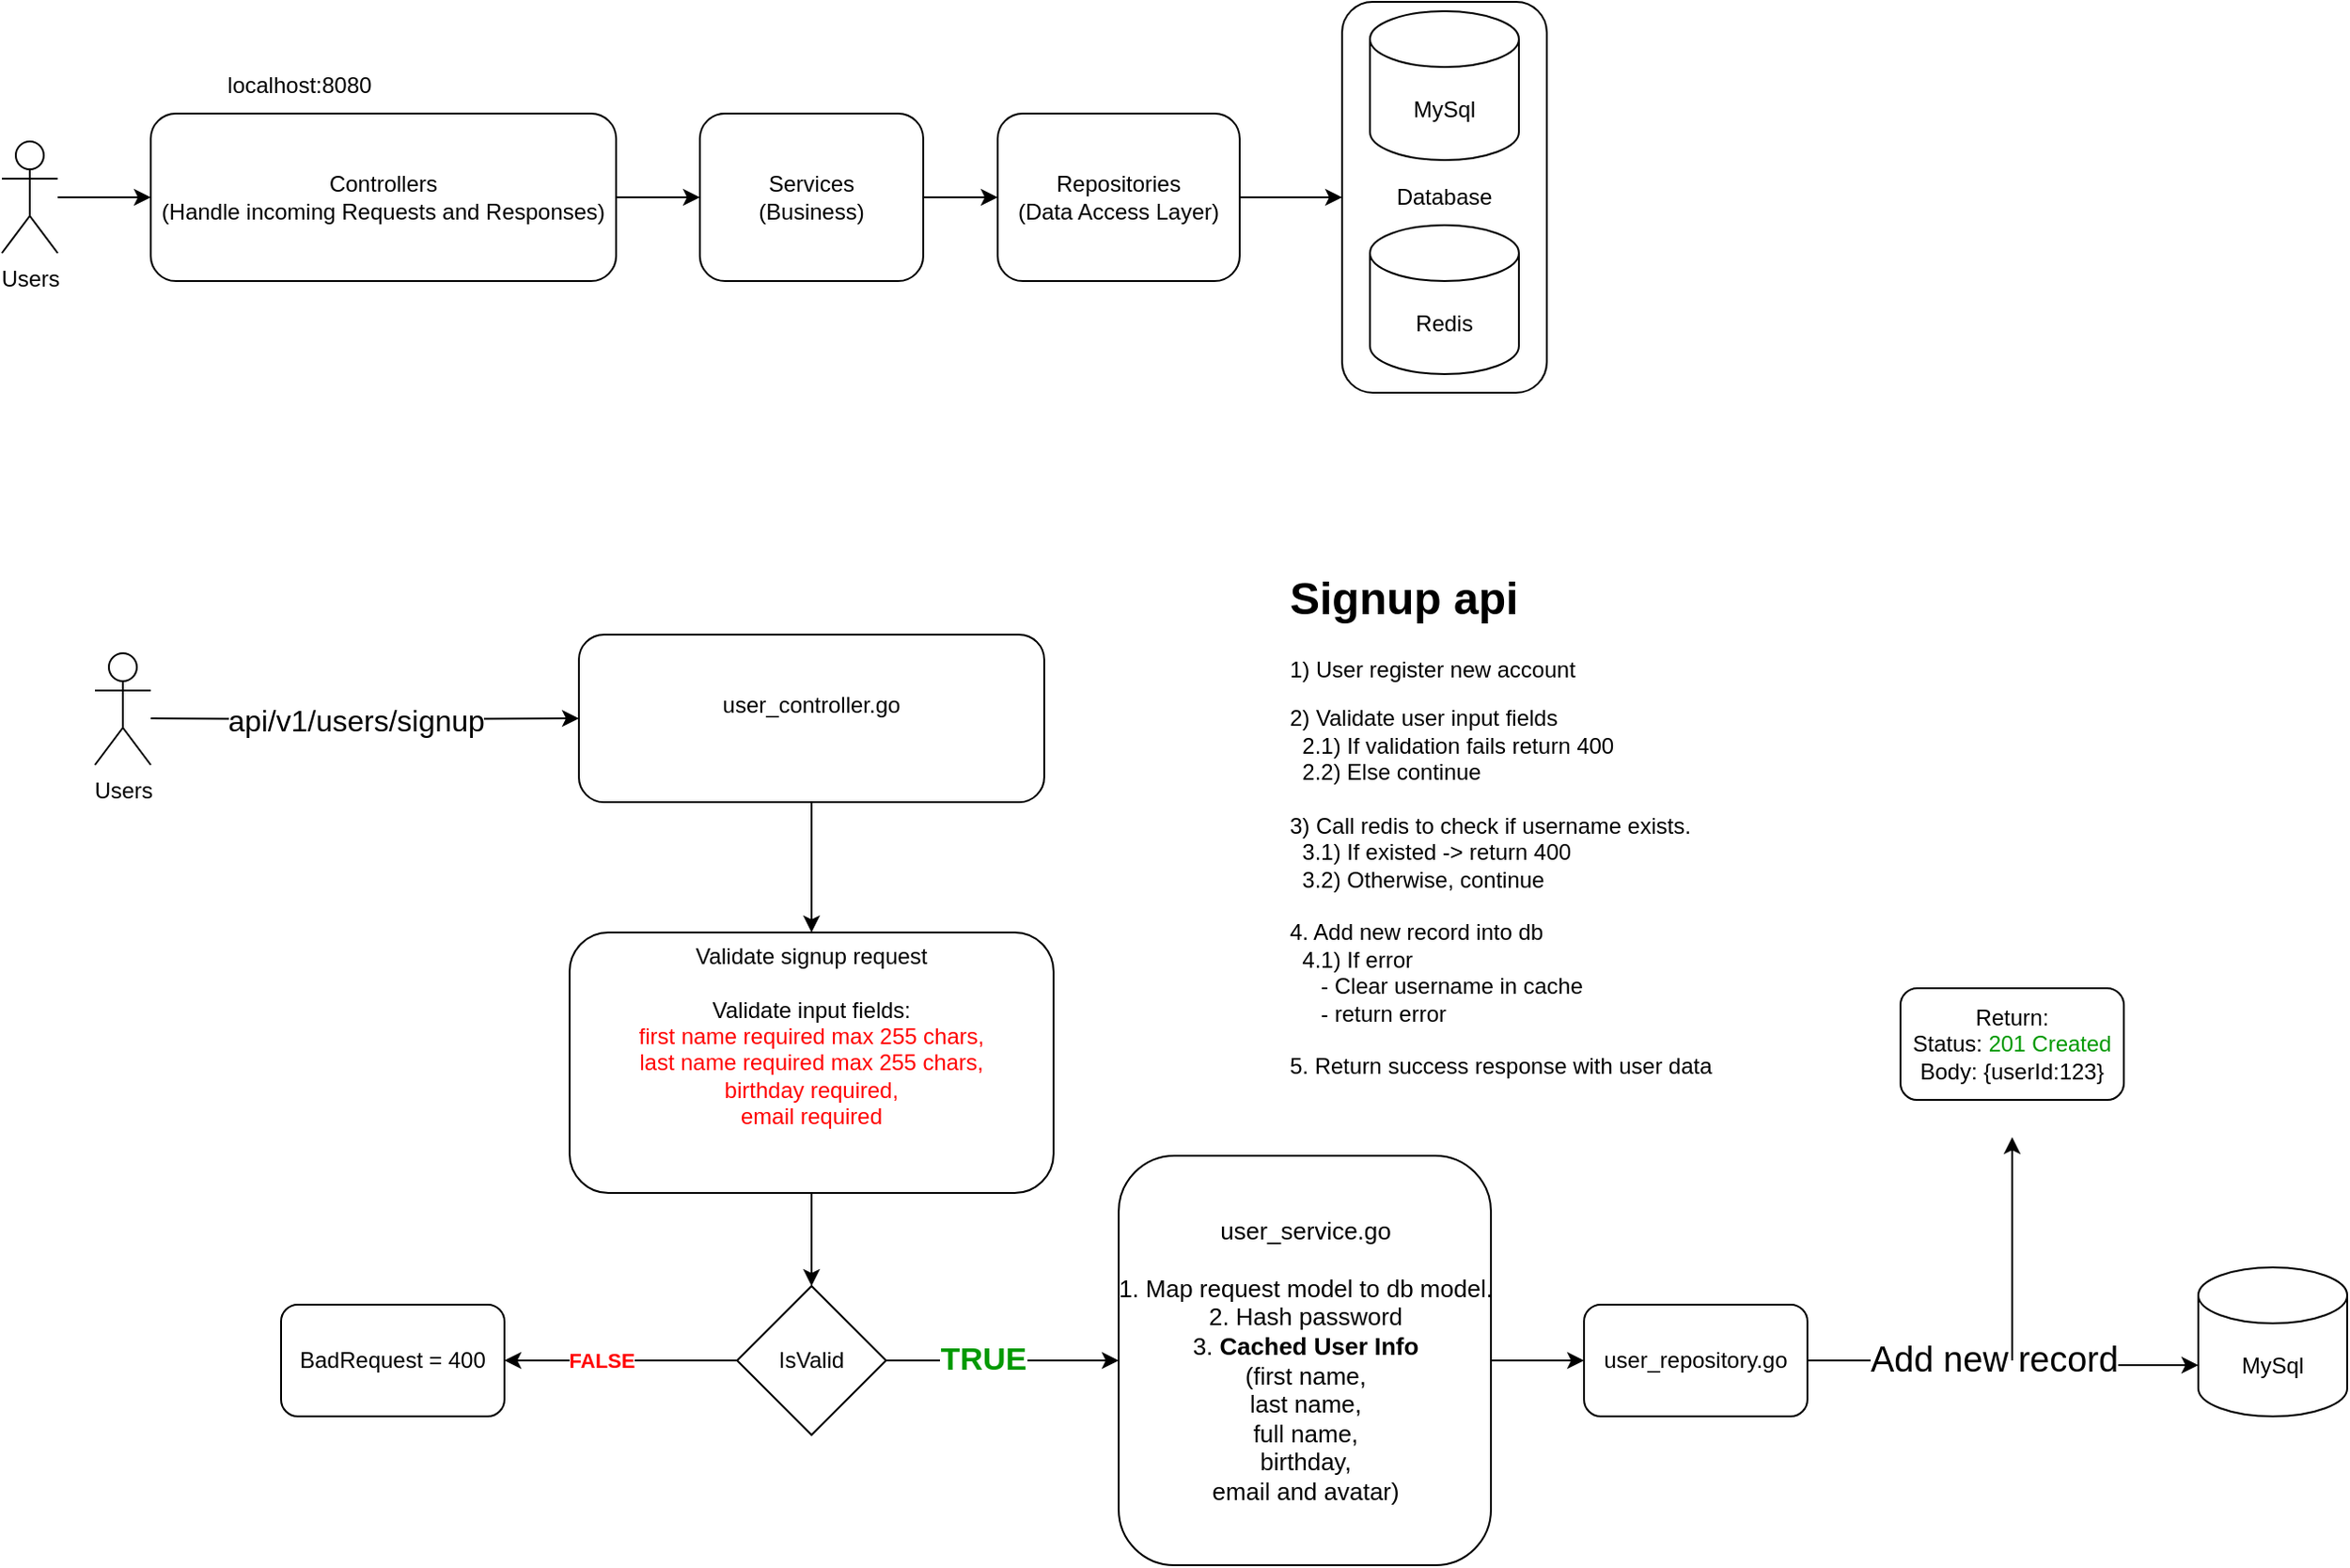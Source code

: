 <mxfile version="26.2.14">
  <diagram name="Page-1" id="lDXywu2J89aMrzMyZSFp">
    <mxGraphModel dx="2196" dy="1877" grid="1" gridSize="10" guides="1" tooltips="1" connect="1" arrows="1" fold="1" page="1" pageScale="1" pageWidth="850" pageHeight="1100" math="0" shadow="0">
      <root>
        <mxCell id="0" />
        <mxCell id="1" parent="0" />
        <mxCell id="_mfU3506gO2jmx-1UOi2-23" value="user_service.go&lt;br&gt;&lt;br&gt;1. Map request model to db model.&lt;br&gt;2. Hash password&lt;br&gt;3. &lt;b&gt;Cached User Info&lt;br&gt;&lt;/b&gt;(first name, &lt;br&gt;last name, &lt;br&gt;full name, &lt;br&gt;birthday, &lt;br&gt;email and avatar)" style="rounded=1;html=1;fontSize=13;" vertex="1" parent="1">
          <mxGeometry x="360" y="600" width="200" height="220" as="geometry" />
        </mxCell>
        <mxCell id="_mfU3506gO2jmx-1UOi2-39" value="Database" style="rounded=1;whiteSpace=wrap;html=1;" vertex="1" parent="1">
          <mxGeometry x="480" y="-20" width="110" height="210" as="geometry" />
        </mxCell>
        <mxCell id="_mfU3506gO2jmx-1UOi2-15" style="edgeStyle=orthogonalEdgeStyle;rounded=0;orthogonalLoop=1;jettySize=auto;html=1;" edge="1" parent="1" source="_mfU3506gO2jmx-1UOi2-1" target="_mfU3506gO2jmx-1UOi2-14">
          <mxGeometry relative="1" as="geometry" />
        </mxCell>
        <mxCell id="_mfU3506gO2jmx-1UOi2-1" value="user_controller.go&lt;div&gt;&lt;br&gt;&lt;/div&gt;" style="rounded=1;whiteSpace=wrap;html=1;" vertex="1" parent="1">
          <mxGeometry x="70" y="320" width="250" height="90" as="geometry" />
        </mxCell>
        <mxCell id="_mfU3506gO2jmx-1UOi2-8" style="edgeStyle=orthogonalEdgeStyle;rounded=0;orthogonalLoop=1;jettySize=auto;html=1;" edge="1" parent="1" target="_mfU3506gO2jmx-1UOi2-1">
          <mxGeometry relative="1" as="geometry">
            <mxPoint x="-160.0" y="365" as="sourcePoint" />
          </mxGeometry>
        </mxCell>
        <mxCell id="_mfU3506gO2jmx-1UOi2-10" value="api/v1/users/signup" style="edgeLabel;html=1;align=center;verticalAlign=middle;resizable=0;points=[];fontSize=16;" vertex="1" connectable="0" parent="_mfU3506gO2jmx-1UOi2-8">
          <mxGeometry x="-0.356" y="-1" relative="1" as="geometry">
            <mxPoint x="36" y="-1" as="offset" />
          </mxGeometry>
        </mxCell>
        <mxCell id="_mfU3506gO2jmx-1UOi2-2" value="Users" style="shape=umlActor;verticalLabelPosition=bottom;verticalAlign=top;html=1;outlineConnect=0;" vertex="1" parent="1">
          <mxGeometry x="-190" y="330" width="30" height="60" as="geometry" />
        </mxCell>
        <mxCell id="_mfU3506gO2jmx-1UOi2-9" value="localhost:8080" style="text;html=1;align=center;verticalAlign=middle;whiteSpace=wrap;rounded=0;" vertex="1" parent="1">
          <mxGeometry x="-170" y="10" width="180" height="30" as="geometry" />
        </mxCell>
        <mxCell id="_mfU3506gO2jmx-1UOi2-17" style="edgeStyle=orthogonalEdgeStyle;rounded=0;orthogonalLoop=1;jettySize=auto;html=1;entryX=0.5;entryY=0;entryDx=0;entryDy=0;" edge="1" parent="1" source="_mfU3506gO2jmx-1UOi2-14" target="_mfU3506gO2jmx-1UOi2-16">
          <mxGeometry relative="1" as="geometry" />
        </mxCell>
        <mxCell id="_mfU3506gO2jmx-1UOi2-14" value="Validate signup request&lt;div&gt;&lt;br&gt;&lt;div&gt;Validate input fields: &lt;br&gt;&lt;font style=&quot;color: rgb(255, 0, 0);&quot;&gt;first name required max 255 chars,&lt;br&gt;last name required max 255 chars,&lt;br&gt;birthday required,&lt;br&gt;email required&lt;/font&gt;&lt;br&gt;&lt;br&gt;&lt;/div&gt;&lt;/div&gt;&lt;div&gt;&lt;br&gt;&lt;/div&gt;" style="rounded=1;whiteSpace=wrap;html=1;" vertex="1" parent="1">
          <mxGeometry x="65" y="480" width="260" height="140" as="geometry" />
        </mxCell>
        <mxCell id="_mfU3506gO2jmx-1UOi2-44" style="edgeStyle=orthogonalEdgeStyle;rounded=0;orthogonalLoop=1;jettySize=auto;html=1;" edge="1" parent="1" source="_mfU3506gO2jmx-1UOi2-16" target="_mfU3506gO2jmx-1UOi2-43">
          <mxGeometry relative="1" as="geometry" />
        </mxCell>
        <mxCell id="_mfU3506gO2jmx-1UOi2-45" value="FALSE" style="edgeLabel;html=1;align=center;verticalAlign=middle;resizable=0;points=[];fontColor=#FF0000;fontStyle=1" vertex="1" connectable="0" parent="_mfU3506gO2jmx-1UOi2-44">
          <mxGeometry x="0.165" relative="1" as="geometry">
            <mxPoint as="offset" />
          </mxGeometry>
        </mxCell>
        <mxCell id="_mfU3506gO2jmx-1UOi2-52" style="edgeStyle=orthogonalEdgeStyle;rounded=0;orthogonalLoop=1;jettySize=auto;html=1;entryX=0;entryY=0.5;entryDx=0;entryDy=0;" edge="1" parent="1" source="_mfU3506gO2jmx-1UOi2-16" target="_mfU3506gO2jmx-1UOi2-23">
          <mxGeometry relative="1" as="geometry" />
        </mxCell>
        <mxCell id="_mfU3506gO2jmx-1UOi2-54" value="TRUE" style="edgeLabel;html=1;align=center;verticalAlign=middle;resizable=0;points=[];fontSize=17;fontColor=#009900;fontStyle=1" vertex="1" connectable="0" parent="_mfU3506gO2jmx-1UOi2-52">
          <mxGeometry x="-0.44" y="1" relative="1" as="geometry">
            <mxPoint x="17" y="1" as="offset" />
          </mxGeometry>
        </mxCell>
        <mxCell id="_mfU3506gO2jmx-1UOi2-16" value="IsValid" style="rhombus;whiteSpace=wrap;html=1;" vertex="1" parent="1">
          <mxGeometry x="155" y="670" width="80" height="80" as="geometry" />
        </mxCell>
        <mxCell id="_mfU3506gO2jmx-1UOi2-26" value="" style="edgeStyle=orthogonalEdgeStyle;rounded=0;orthogonalLoop=1;jettySize=auto;html=1;" edge="1" parent="1" source="_mfU3506gO2jmx-1UOi2-23" target="_mfU3506gO2jmx-1UOi2-25">
          <mxGeometry relative="1" as="geometry" />
        </mxCell>
        <mxCell id="_mfU3506gO2jmx-1UOi2-25" value="user_repository.go" style="whiteSpace=wrap;html=1;rounded=1;" vertex="1" parent="1">
          <mxGeometry x="610" y="680" width="120" height="60" as="geometry" />
        </mxCell>
        <mxCell id="_mfU3506gO2jmx-1UOi2-41" style="edgeStyle=orthogonalEdgeStyle;rounded=0;orthogonalLoop=1;jettySize=auto;html=1;" edge="1" parent="1" source="_mfU3506gO2jmx-1UOi2-28" target="_mfU3506gO2jmx-1UOi2-33">
          <mxGeometry relative="1" as="geometry" />
        </mxCell>
        <mxCell id="_mfU3506gO2jmx-1UOi2-28" value="Controllers&lt;br&gt;(Handle incoming Requests and Responses)" style="rounded=1;whiteSpace=wrap;html=1;" vertex="1" parent="1">
          <mxGeometry x="-160" y="40" width="250" height="90" as="geometry" />
        </mxCell>
        <mxCell id="_mfU3506gO2jmx-1UOi2-29" style="edgeStyle=orthogonalEdgeStyle;rounded=0;orthogonalLoop=1;jettySize=auto;html=1;" edge="1" parent="1" source="_mfU3506gO2jmx-1UOi2-31" target="_mfU3506gO2jmx-1UOi2-28">
          <mxGeometry relative="1" as="geometry" />
        </mxCell>
        <mxCell id="_mfU3506gO2jmx-1UOi2-31" value="Users" style="shape=umlActor;verticalLabelPosition=bottom;verticalAlign=top;html=1;outlineConnect=0;" vertex="1" parent="1">
          <mxGeometry x="-240" y="55" width="30" height="60" as="geometry" />
        </mxCell>
        <mxCell id="_mfU3506gO2jmx-1UOi2-32" style="edgeStyle=orthogonalEdgeStyle;rounded=0;orthogonalLoop=1;jettySize=auto;html=1;entryX=0;entryY=0.5;entryDx=0;entryDy=0;" edge="1" parent="1" source="_mfU3506gO2jmx-1UOi2-33" target="_mfU3506gO2jmx-1UOi2-34">
          <mxGeometry relative="1" as="geometry" />
        </mxCell>
        <mxCell id="_mfU3506gO2jmx-1UOi2-33" value="Services&lt;br&gt;(Business)" style="rounded=1;whiteSpace=wrap;html=1;" vertex="1" parent="1">
          <mxGeometry x="135" y="40" width="120" height="90" as="geometry" />
        </mxCell>
        <mxCell id="_mfU3506gO2jmx-1UOi2-40" style="edgeStyle=orthogonalEdgeStyle;rounded=0;orthogonalLoop=1;jettySize=auto;html=1;entryX=0;entryY=0.5;entryDx=0;entryDy=0;" edge="1" parent="1" source="_mfU3506gO2jmx-1UOi2-34" target="_mfU3506gO2jmx-1UOi2-39">
          <mxGeometry relative="1" as="geometry" />
        </mxCell>
        <mxCell id="_mfU3506gO2jmx-1UOi2-34" value="Repositories&lt;div&gt;(Data Access Layer)&lt;/div&gt;" style="rounded=1;whiteSpace=wrap;html=1;" vertex="1" parent="1">
          <mxGeometry x="295" y="40" width="130" height="90" as="geometry" />
        </mxCell>
        <mxCell id="_mfU3506gO2jmx-1UOi2-35" value="MySql" style="shape=cylinder3;whiteSpace=wrap;html=1;boundedLbl=1;backgroundOutline=1;size=15;" vertex="1" parent="1">
          <mxGeometry x="495" y="-15" width="80" height="80" as="geometry" />
        </mxCell>
        <mxCell id="_mfU3506gO2jmx-1UOi2-38" value="Redis" style="shape=cylinder3;whiteSpace=wrap;html=1;boundedLbl=1;backgroundOutline=1;size=15;" vertex="1" parent="1">
          <mxGeometry x="495" y="100" width="80" height="80" as="geometry" />
        </mxCell>
        <mxCell id="_mfU3506gO2jmx-1UOi2-43" value="BadRequest = 400" style="rounded=1;whiteSpace=wrap;html=1;" vertex="1" parent="1">
          <mxGeometry x="-90" y="680" width="120" height="60" as="geometry" />
        </mxCell>
        <mxCell id="_mfU3506gO2jmx-1UOi2-49" value="MySql" style="shape=cylinder3;whiteSpace=wrap;html=1;boundedLbl=1;backgroundOutline=1;size=15;" vertex="1" parent="1">
          <mxGeometry x="940" y="660" width="80" height="80" as="geometry" />
        </mxCell>
        <mxCell id="_mfU3506gO2jmx-1UOi2-50" style="edgeStyle=orthogonalEdgeStyle;rounded=0;orthogonalLoop=1;jettySize=auto;html=1;entryX=0;entryY=0;entryDx=0;entryDy=52.5;entryPerimeter=0;" edge="1" parent="1" source="_mfU3506gO2jmx-1UOi2-25" target="_mfU3506gO2jmx-1UOi2-49">
          <mxGeometry relative="1" as="geometry" />
        </mxCell>
        <mxCell id="_mfU3506gO2jmx-1UOi2-51" value="Add new record" style="edgeLabel;html=1;align=center;verticalAlign=middle;resizable=0;points=[];fontSize=19;" vertex="1" connectable="0" parent="_mfU3506gO2jmx-1UOi2-50">
          <mxGeometry x="-0.331" y="-2" relative="1" as="geometry">
            <mxPoint x="29" y="-2" as="offset" />
          </mxGeometry>
        </mxCell>
        <mxCell id="_mfU3506gO2jmx-1UOi2-55" value="Return:&lt;br&gt;Status: &lt;font style=&quot;color: rgb(0, 153, 0);&quot;&gt;201 Created&lt;/font&gt;&lt;br&gt;Body: {userId:123}" style="rounded=1;whiteSpace=wrap;html=1;" vertex="1" parent="1">
          <mxGeometry x="780" y="510" width="120" height="60" as="geometry" />
        </mxCell>
        <mxCell id="_mfU3506gO2jmx-1UOi2-62" value="" style="edgeStyle=none;orthogonalLoop=1;jettySize=auto;html=1;rounded=0;" edge="1" parent="1">
          <mxGeometry width="100" relative="1" as="geometry">
            <mxPoint x="840" y="710" as="sourcePoint" />
            <mxPoint x="840" y="590" as="targetPoint" />
            <Array as="points" />
          </mxGeometry>
        </mxCell>
        <mxCell id="_mfU3506gO2jmx-1UOi2-64" value="&lt;h1 style=&quot;margin-top: 0px;&quot;&gt;Signup api&lt;/h1&gt;&lt;p&gt;1) User register new account&lt;/p&gt;&lt;p&gt;2) Validate user input fields&lt;br&gt;&amp;nbsp; 2.1) If validation fails return 400&lt;br&gt;&amp;nbsp; 2.2) Else continue&lt;br&gt;&lt;br&gt;3) Call redis to check if username exists.&lt;br&gt;&amp;nbsp; 3.1) If existed -&amp;gt; return 400&lt;br&gt;&amp;nbsp; 3.2) Otherwise, continue&lt;br&gt;&lt;br&gt;4. Add new record into db&lt;br&gt;&amp;nbsp; 4.1) If error&lt;br&gt;&amp;nbsp; &amp;nbsp; &amp;nbsp;- Clear username in cache&lt;br&gt;&amp;nbsp; &amp;nbsp; &amp;nbsp;- return error&lt;br&gt;&lt;br&gt;5. Return success response with user data&lt;br&gt;&lt;br&gt;&lt;/p&gt;" style="text;html=1;whiteSpace=wrap;overflow=hidden;rounded=0;" vertex="1" parent="1">
          <mxGeometry x="450" y="280" width="240" height="300" as="geometry" />
        </mxCell>
      </root>
    </mxGraphModel>
  </diagram>
</mxfile>

